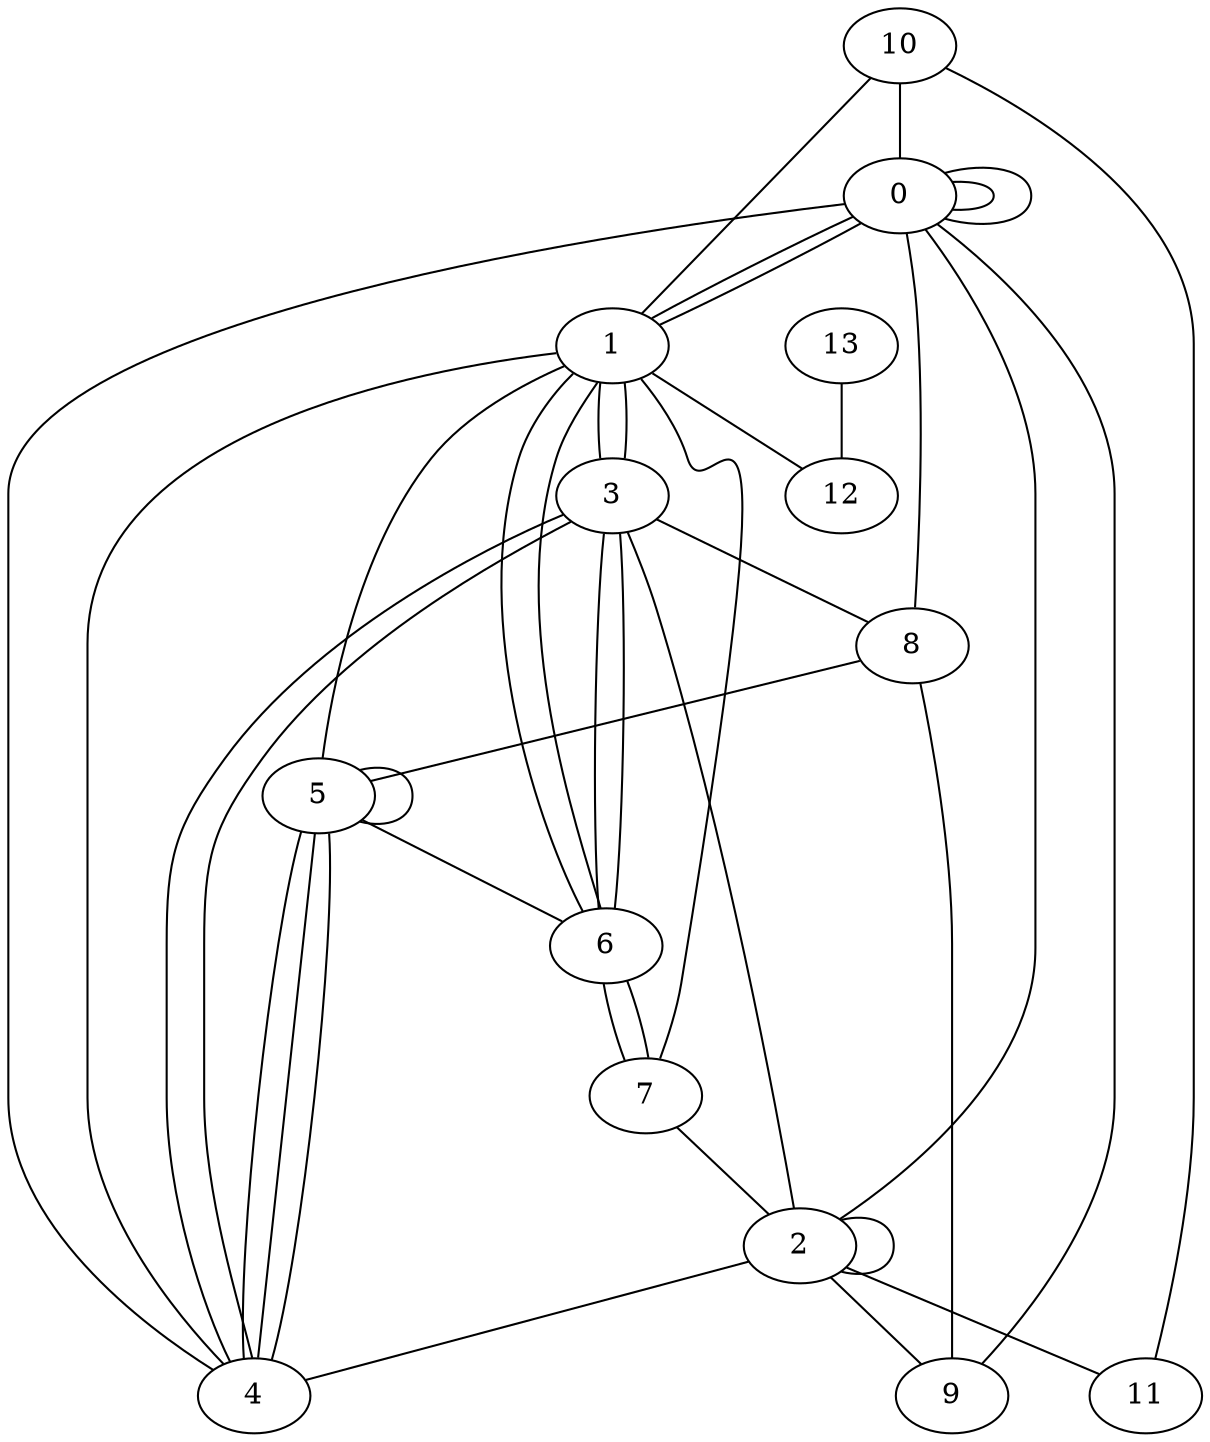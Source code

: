 graph G {
0;
1;
2;
3;
4;
5;
6;
7;
8;
9;
10;
11;
12;
13;
6--7 ;
10--0 ;
5--4 ;
13--12 ;
1--6 ;
6--7 ;
1--7 ;
3--4 ;
4--5 ;
4--5 ;
4--3 ;
1--6 ;
1--12 ;
10--1 ;
7--2 ;
10--11 ;
3--1 ;
8--5 ;
6--3 ;
0--0 ;
0--9 ;
2--11 ;
0--8 ;
2--9 ;
1--4 ;
2--3 ;
3--8 ;
2--2 ;
5--6 ;
0--0 ;
0--1 ;
5--1 ;
9--8 ;
3--6 ;
2--4 ;
4--0 ;
2--0 ;
0--1 ;
5--5 ;
1--3 ;
}
